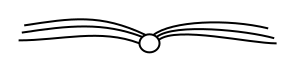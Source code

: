 <?xml version="1.0" encoding="UTF-8"?>
<dia:diagram xmlns:dia="http://www.lysator.liu.se/~alla/dia/">
  <dia:layer name="Háttér" visible="true" connectable="true" active="true">
    <dia:object type="Standard - Box" version="0" id="O0">
      <dia:attribute name="obj_pos">
        <dia:point val="4.35,3.2"/>
      </dia:attribute>
      <dia:attribute name="obj_bb">
        <dia:rectangle val="4.3,3.15;18.95,6.35"/>
      </dia:attribute>
      <dia:attribute name="elem_corner">
        <dia:point val="4.35,3.2"/>
      </dia:attribute>
      <dia:attribute name="elem_width">
        <dia:real val="14.55"/>
      </dia:attribute>
      <dia:attribute name="elem_height">
        <dia:real val="3.1"/>
      </dia:attribute>
      <dia:attribute name="border_color">
        <dia:color val="#ffffffff"/>
      </dia:attribute>
      <dia:attribute name="show_background">
        <dia:boolean val="true"/>
      </dia:attribute>
    </dia:object>
    <dia:object type="Standard - BezierLine" version="0" id="O1">
      <dia:attribute name="obj_pos">
        <dia:point val="18.08,5.269"/>
      </dia:attribute>
      <dia:attribute name="obj_bb">
        <dia:rectangle val="12.119,4.773;18.13,5.319"/>
      </dia:attribute>
      <dia:attribute name="bez_points">
        <dia:point val="18.08,5.269"/>
        <dia:point val="16.719,5.269"/>
        <dia:point val="13.089,4.394"/>
        <dia:point val="12.189,5.094"/>
      </dia:attribute>
      <dia:attribute name="corner_types">
        <dia:enum val="0"/>
        <dia:enum val="0"/>
      </dia:attribute>
      <dia:connections>
        <dia:connection handle="3" to="O3" connection="1"/>
      </dia:connections>
    </dia:object>
    <dia:object type="Standard - BezierLine" version="0" id="O2">
      <dia:attribute name="obj_pos">
        <dia:point val="5.18,5.119"/>
      </dia:attribute>
      <dia:attribute name="obj_bb">
        <dia:rectangle val="5.13,4.84;11.288,5.331"/>
      </dia:attribute>
      <dia:attribute name="bez_points">
        <dia:point val="5.18,5.119"/>
        <dia:point val="7.288,5.119"/>
        <dia:point val="9.273,4.517"/>
        <dia:point val="11.223,5.267"/>
      </dia:attribute>
      <dia:attribute name="corner_types">
        <dia:enum val="0"/>
        <dia:enum val="0"/>
      </dia:attribute>
      <dia:connections>
        <dia:connection handle="3" to="O3" connection="8"/>
      </dia:connections>
    </dia:object>
    <dia:object type="Flowchart - Ellipse" version="0" id="O3">
      <dia:attribute name="obj_pos">
        <dia:point val="11.223,4.816"/>
      </dia:attribute>
      <dia:attribute name="obj_bb">
        <dia:rectangle val="11.173,4.766;12.278,5.767"/>
      </dia:attribute>
      <dia:attribute name="elem_corner">
        <dia:point val="11.223,4.816"/>
      </dia:attribute>
      <dia:attribute name="elem_width">
        <dia:real val="1.004"/>
      </dia:attribute>
      <dia:attribute name="elem_height">
        <dia:real val="0.902"/>
      </dia:attribute>
      <dia:attribute name="show_background">
        <dia:boolean val="true"/>
      </dia:attribute>
      <dia:attribute name="padding">
        <dia:real val="0"/>
      </dia:attribute>
      <dia:attribute name="text">
        <dia:composite type="text">
          <dia:attribute name="string">
            <dia:string>##</dia:string>
          </dia:attribute>
          <dia:attribute name="font">
            <dia:font family="sans" style="0" name="Helvetica"/>
          </dia:attribute>
          <dia:attribute name="height">
            <dia:real val="0.8"/>
          </dia:attribute>
          <dia:attribute name="pos">
            <dia:point val="11.725,5.461"/>
          </dia:attribute>
          <dia:attribute name="color">
            <dia:color val="#000000ff"/>
          </dia:attribute>
          <dia:attribute name="alignment">
            <dia:enum val="1"/>
          </dia:attribute>
        </dia:composite>
      </dia:attribute>
    </dia:object>
    <dia:object type="Standard - BezierLine" version="0" id="O4">
      <dia:attribute name="obj_pos">
        <dia:point val="17.96,5.011"/>
      </dia:attribute>
      <dia:attribute name="obj_bb">
        <dia:rectangle val="12.01,4.505;18.022,5.073"/>
      </dia:attribute>
      <dia:attribute name="bez_points">
        <dia:point val="17.96,5.011"/>
        <dia:point val="16.56,4.62"/>
        <dia:point val="12.98,4.248"/>
        <dia:point val="12.081,4.948"/>
      </dia:attribute>
      <dia:attribute name="corner_types">
        <dia:enum val="0"/>
        <dia:enum val="0"/>
      </dia:attribute>
      <dia:connections>
        <dia:connection handle="3" to="O3" connection="2"/>
      </dia:connections>
    </dia:object>
    <dia:object type="Standard - BezierLine" version="0" id="O5">
      <dia:attribute name="obj_pos">
        <dia:point val="17.66,4.52"/>
      </dia:attribute>
      <dia:attribute name="obj_bb">
        <dia:rectangle val="11.847,4.168;17.721,4.92"/>
      </dia:attribute>
      <dia:attribute name="bez_points">
        <dia:point val="17.66,4.52"/>
        <dia:point val="15.61,4.02"/>
        <dia:point val="12.818,4.15"/>
        <dia:point val="11.918,4.85"/>
      </dia:attribute>
      <dia:attribute name="corner_types">
        <dia:enum val="0"/>
        <dia:enum val="0"/>
      </dia:attribute>
      <dia:connections>
        <dia:connection handle="3" to="O3" connection="3"/>
      </dia:connections>
    </dia:object>
    <dia:object type="Standard - BezierLine" version="0" id="O6">
      <dia:attribute name="obj_pos">
        <dia:point val="5.34,4.731"/>
      </dia:attribute>
      <dia:attribute name="obj_bb">
        <dia:rectangle val="5.283,4.372;11.435,5.012"/>
      </dia:attribute>
      <dia:attribute name="bez_points">
        <dia:point val="5.34,4.731"/>
        <dia:point val="7.71,4.37"/>
        <dia:point val="9.42,4.198"/>
        <dia:point val="11.37,4.948"/>
      </dia:attribute>
      <dia:attribute name="corner_types">
        <dia:enum val="0"/>
        <dia:enum val="0"/>
      </dia:attribute>
      <dia:connections>
        <dia:connection handle="3" to="O3" connection="6"/>
      </dia:connections>
    </dia:object>
    <dia:object type="Standard - BezierLine" version="0" id="O7">
      <dia:attribute name="obj_pos">
        <dia:point val="5.46,4.37"/>
      </dia:attribute>
      <dia:attribute name="obj_bb">
        <dia:rectangle val="5.403,4.015;11.6,4.917"/>
      </dia:attribute>
      <dia:attribute name="bez_points">
        <dia:point val="5.46,4.37"/>
        <dia:point val="7.83,4.008"/>
        <dia:point val="9.26,3.77"/>
        <dia:point val="11.533,4.85"/>
      </dia:attribute>
      <dia:attribute name="corner_types">
        <dia:enum val="0"/>
        <dia:enum val="0"/>
      </dia:attribute>
      <dia:connections>
        <dia:connection handle="3" to="O3" connection="5"/>
      </dia:connections>
    </dia:object>
  </dia:layer>
</dia:diagram>
